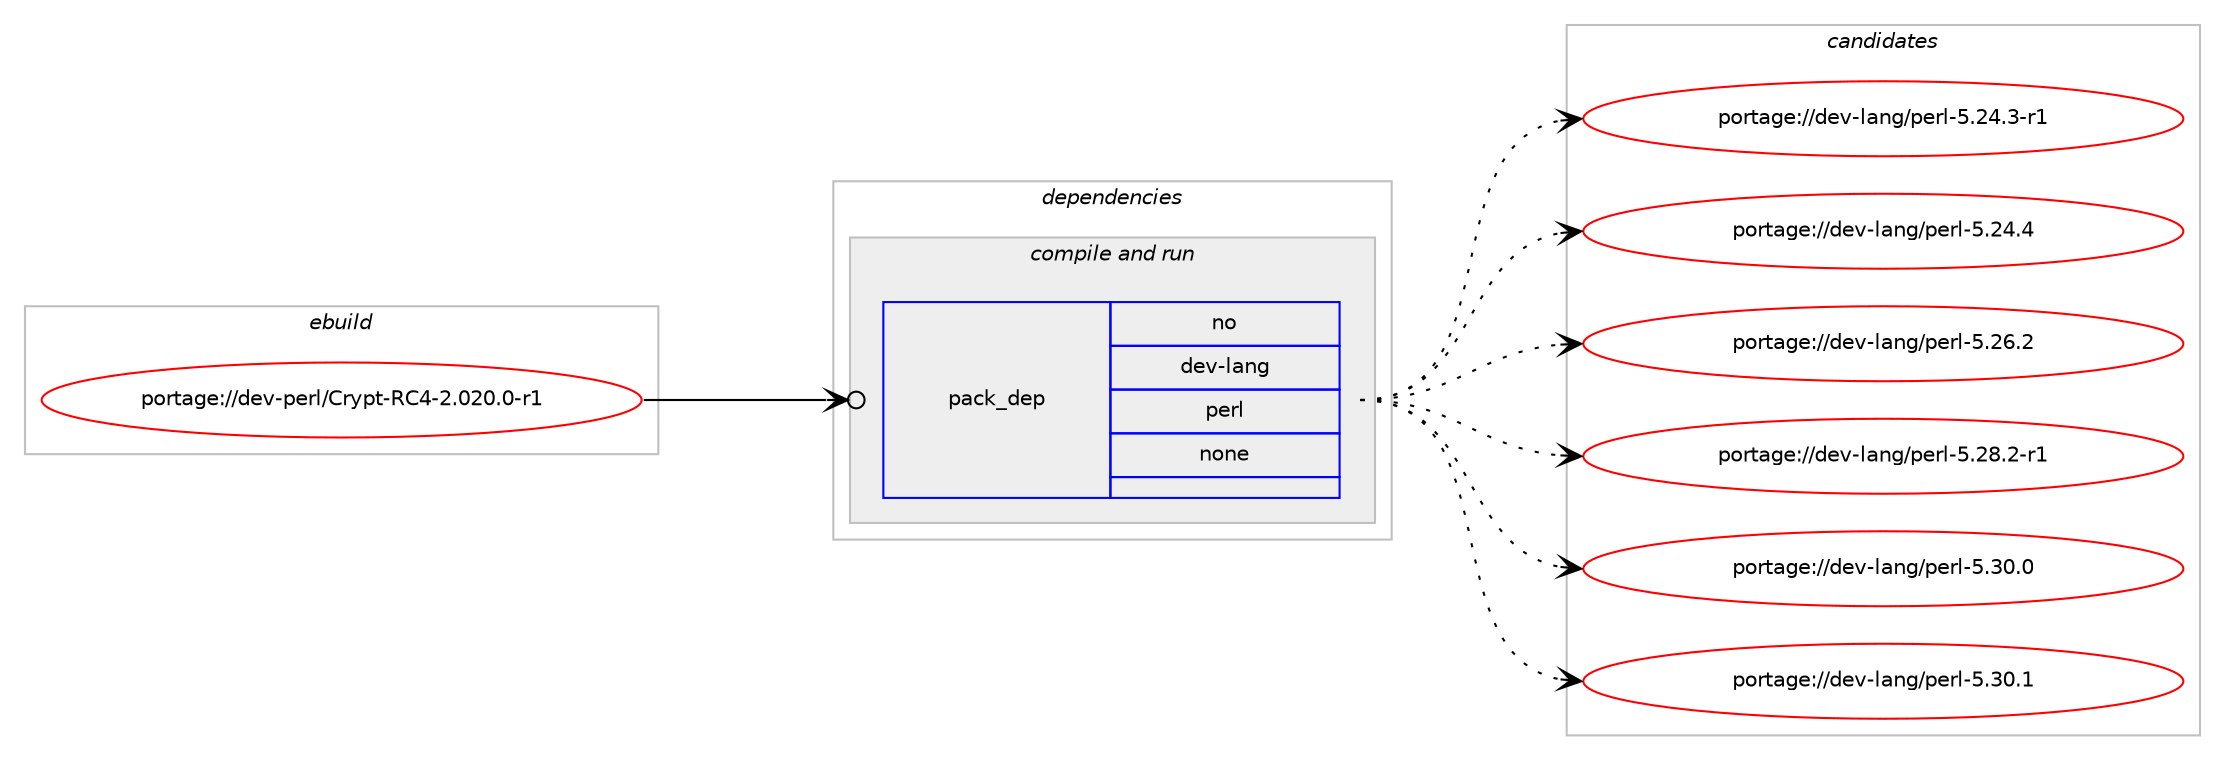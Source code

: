 digraph prolog {

# *************
# Graph options
# *************

newrank=true;
concentrate=true;
compound=true;
graph [rankdir=LR,fontname=Helvetica,fontsize=10,ranksep=1.5];#, ranksep=2.5, nodesep=0.2];
edge  [arrowhead=vee];
node  [fontname=Helvetica,fontsize=10];

# **********
# The ebuild
# **********

subgraph cluster_leftcol {
color=gray;
rank=same;
label=<<i>ebuild</i>>;
id [label="portage://dev-perl/Crypt-RC4-2.020.0-r1", color=red, width=4, href="../dev-perl/Crypt-RC4-2.020.0-r1.svg"];
}

# ****************
# The dependencies
# ****************

subgraph cluster_midcol {
color=gray;
label=<<i>dependencies</i>>;
subgraph cluster_compile {
fillcolor="#eeeeee";
style=filled;
label=<<i>compile</i>>;
}
subgraph cluster_compileandrun {
fillcolor="#eeeeee";
style=filled;
label=<<i>compile and run</i>>;
subgraph pack84405 {
dependency110289 [label=<<TABLE BORDER="0" CELLBORDER="1" CELLSPACING="0" CELLPADDING="4" WIDTH="220"><TR><TD ROWSPAN="6" CELLPADDING="30">pack_dep</TD></TR><TR><TD WIDTH="110">no</TD></TR><TR><TD>dev-lang</TD></TR><TR><TD>perl</TD></TR><TR><TD>none</TD></TR><TR><TD></TD></TR></TABLE>>, shape=none, color=blue];
}
id:e -> dependency110289:w [weight=20,style="solid",arrowhead="odotvee"];
}
subgraph cluster_run {
fillcolor="#eeeeee";
style=filled;
label=<<i>run</i>>;
}
}

# **************
# The candidates
# **************

subgraph cluster_choices {
rank=same;
color=gray;
label=<<i>candidates</i>>;

subgraph choice84405 {
color=black;
nodesep=1;
choiceportage100101118451089711010347112101114108455346505246514511449 [label="portage://dev-lang/perl-5.24.3-r1", color=red, width=4,href="../dev-lang/perl-5.24.3-r1.svg"];
choiceportage10010111845108971101034711210111410845534650524652 [label="portage://dev-lang/perl-5.24.4", color=red, width=4,href="../dev-lang/perl-5.24.4.svg"];
choiceportage10010111845108971101034711210111410845534650544650 [label="portage://dev-lang/perl-5.26.2", color=red, width=4,href="../dev-lang/perl-5.26.2.svg"];
choiceportage100101118451089711010347112101114108455346505646504511449 [label="portage://dev-lang/perl-5.28.2-r1", color=red, width=4,href="../dev-lang/perl-5.28.2-r1.svg"];
choiceportage10010111845108971101034711210111410845534651484648 [label="portage://dev-lang/perl-5.30.0", color=red, width=4,href="../dev-lang/perl-5.30.0.svg"];
choiceportage10010111845108971101034711210111410845534651484649 [label="portage://dev-lang/perl-5.30.1", color=red, width=4,href="../dev-lang/perl-5.30.1.svg"];
dependency110289:e -> choiceportage100101118451089711010347112101114108455346505246514511449:w [style=dotted,weight="100"];
dependency110289:e -> choiceportage10010111845108971101034711210111410845534650524652:w [style=dotted,weight="100"];
dependency110289:e -> choiceportage10010111845108971101034711210111410845534650544650:w [style=dotted,weight="100"];
dependency110289:e -> choiceportage100101118451089711010347112101114108455346505646504511449:w [style=dotted,weight="100"];
dependency110289:e -> choiceportage10010111845108971101034711210111410845534651484648:w [style=dotted,weight="100"];
dependency110289:e -> choiceportage10010111845108971101034711210111410845534651484649:w [style=dotted,weight="100"];
}
}

}
